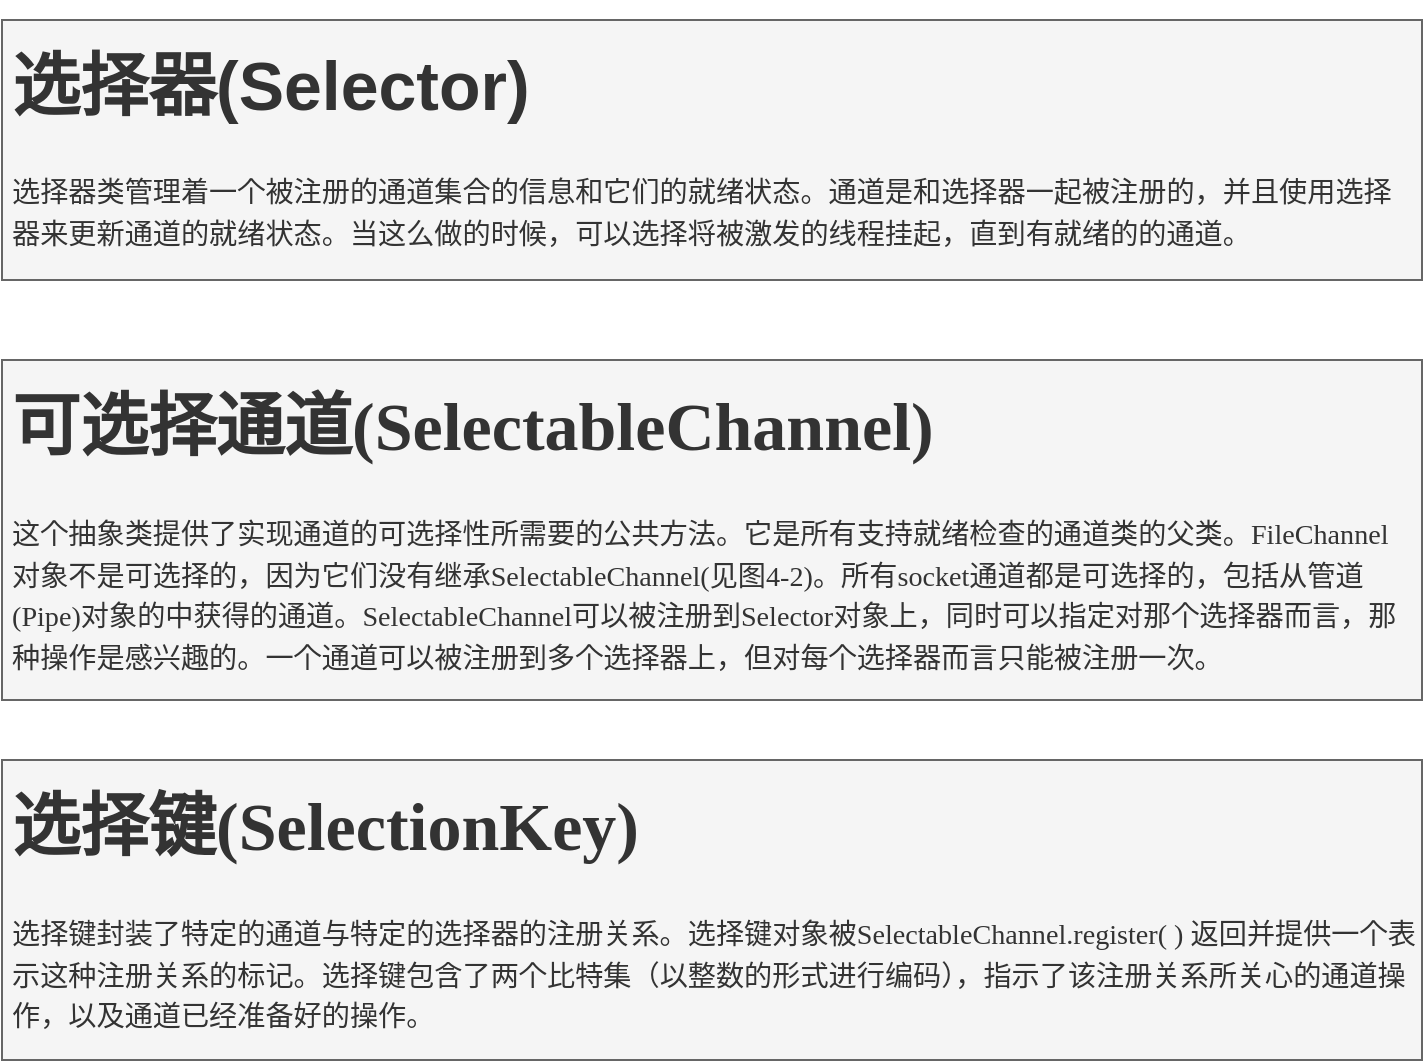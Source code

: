 <mxfile version="12.3.2" type="github" pages="1">
  <diagram id="eWKPQBnvOwOOISXoSHfE" name="Page-1">
    <mxGraphModel dx="1408" dy="725" grid="1" gridSize="10" guides="1" tooltips="1" connect="1" arrows="1" fold="1" page="1" pageScale="1" pageWidth="827" pageHeight="1169" math="0" shadow="0">
      <root>
        <mxCell id="0"/>
        <mxCell id="1" parent="0"/>
        <mxCell id="tpXWtxzMzk-mN9jpiB8L-2" value="&lt;h1&gt;选择器(Selector)&lt;/h1&gt;&lt;div&gt;&lt;span style=&quot;font-size: 10.56pt&quot;&gt;&lt;font face=&quot;宋体&quot;&gt;选择器类管理着一个被注册的通道集合的信息和它们的就绪状态。通道是和选择器一起被注册&lt;/font&gt;&lt;/span&gt;&lt;span style=&quot;font-size: 10.56pt&quot;&gt;&lt;font face=&quot;宋体&quot;&gt;的，并且使用选择器来更新通道的就绪状态。当这么做的时候，可以选择将被激发的线程挂起，直&lt;/font&gt;&lt;/span&gt;&lt;span style=&quot;font-size: 10.56pt&quot;&gt;到有就绪的的通道。&lt;/span&gt;&lt;/div&gt;" style="text;html=1;strokeColor=#666666;fillColor=#f5f5f5;spacing=5;spacingTop=-20;whiteSpace=wrap;overflow=hidden;rounded=0;fontSize=17;fontColor=#333333;" vertex="1" parent="1">
          <mxGeometry x="10" y="430" width="710" height="130" as="geometry"/>
        </mxCell>
        <mxCell id="tpXWtxzMzk-mN9jpiB8L-3" value="&lt;h1&gt;&lt;font face=&quot;黑体&quot;&gt;可选择通道(SelectableChannel)&lt;/font&gt;&lt;/h1&gt;&lt;div&gt;&lt;span style=&quot;font-size: 10.56pt&quot;&gt;&lt;font face=&quot;宋体&quot;&gt;这个抽象类提供了实现通道的可选择性所需要的公共方法。它是所有支持就绪检查的通道类的&lt;/font&gt;&lt;/span&gt;&lt;span style=&quot;font-size: 10.56pt&quot;&gt;&lt;font face=&quot;宋体&quot;&gt;父类。&lt;/font&gt;&lt;/span&gt;&lt;span style=&quot;font-family: &amp;#34;couriernewpsmt&amp;#34; ; font-size: 10.56pt&quot;&gt;&lt;font face=&quot;CourierNewPSMT&quot;&gt;FileChannel&lt;/font&gt;&lt;/span&gt;&lt;span style=&quot;font-size: 10.56pt&quot;&gt;&lt;font face=&quot;宋体&quot;&gt;对象不是可选择的，因为它们没有继承&lt;/font&gt;&lt;/span&gt;&lt;span style=&quot;font-family: &amp;#34;couriernewpsmt&amp;#34; ; font-size: 10.56pt&quot;&gt;&lt;font face=&quot;CourierNewPSMT&quot;&gt;SelectableChannel&lt;/font&gt;&lt;/span&gt;&lt;span style=&quot;font-family: &amp;#34;timesnewromanpsmt&amp;#34; ; font-size: 10.56pt&quot;&gt;&lt;font face=&quot;TimesNewRomanPSMT&quot;&gt;(&lt;/font&gt;&lt;/span&gt;&lt;span style=&quot;font-size: 10.56pt&quot;&gt;&lt;font face=&quot;宋体&quot;&gt;见图&lt;/font&gt;&lt;/span&gt;&lt;span style=&quot;font-family: &amp;#34;timesnewromanpsmt&amp;#34; ; font-size: 10.56pt&quot;&gt;&lt;font face=&quot;TimesNewRomanPSMT&quot;&gt;4-2)&lt;/font&gt;&lt;/span&gt;&lt;span style=&quot;font-size: 10.56pt&quot;&gt;&lt;font face=&quot;宋体&quot;&gt;。&lt;/font&gt;&lt;/span&gt;&lt;span style=&quot;font-size: 10.56pt&quot;&gt;&lt;font face=&quot;宋体&quot;&gt;所有&lt;/font&gt;&lt;/span&gt;&lt;span style=&quot;font-family: &amp;#34;timesnewromanpsmt&amp;#34; ; font-size: 10.56pt&quot;&gt;&lt;font face=&quot;TimesNewRomanPSMT&quot;&gt;socket&lt;/font&gt;&lt;/span&gt;&lt;span style=&quot;font-size: 10.56pt&quot;&gt;&lt;font face=&quot;宋体&quot;&gt;通道都是可选择的，包括从管道&lt;/font&gt;&lt;/span&gt;&lt;span style=&quot;font-family: &amp;#34;timesnewromanpsmt&amp;#34; ; font-size: 10.56pt&quot;&gt;&lt;font face=&quot;TimesNewRomanPSMT&quot;&gt;(Pipe)&lt;/font&gt;&lt;/span&gt;&lt;span style=&quot;font-size: 10.56pt&quot;&gt;&lt;font face=&quot;宋体&quot;&gt;对&lt;/font&gt;&lt;/span&gt;&lt;span style=&quot;font-size: 10.56pt&quot;&gt;&lt;font face=&quot;宋体&quot;&gt;象的中获得的通道。&lt;/font&gt;&lt;/span&gt;&lt;span style=&quot;font-family: &amp;#34;couriernewpsmt&amp;#34; ; font-size: 10.56pt&quot;&gt;&lt;font face=&quot;CourierNewPSMT&quot;&gt;SelectableChannel&lt;/font&gt;&lt;/span&gt;&lt;span style=&quot;font-size: 10.56pt&quot;&gt;&lt;font face=&quot;宋体&quot;&gt;可以被注册到&lt;/font&gt;&lt;/span&gt;&lt;span style=&quot;font-family: &amp;#34;timesnewromanpsmt&amp;#34; ; font-size: 10.56pt&quot;&gt;&lt;font face=&quot;TimesNewRomanPSMT&quot;&gt;Selector&lt;/font&gt;&lt;/span&gt;&lt;span style=&quot;font-size: 10.56pt&quot;&gt;&lt;font face=&quot;宋体&quot;&gt;对象上，同时可以指定对&lt;/font&gt;&lt;/span&gt;&lt;span style=&quot;font-size: 10.56pt&quot;&gt;&lt;font face=&quot;宋体&quot;&gt;那个选择器而言，那种操作是感兴趣的。一个通道可以被注册到多个选择器上，但对每个选择器而&lt;/font&gt;&lt;/span&gt;&lt;span style=&quot;font-size: 10.56pt&quot;&gt;言只能被注册一次。&lt;/span&gt;&lt;/div&gt;" style="text;html=1;strokeColor=#666666;fillColor=#f5f5f5;spacing=5;spacingTop=-20;whiteSpace=wrap;overflow=hidden;rounded=0;fontSize=17;fontColor=#333333;" vertex="1" parent="1">
          <mxGeometry x="10" y="600" width="710" height="170" as="geometry"/>
        </mxCell>
        <mxCell id="tpXWtxzMzk-mN9jpiB8L-4" value="&lt;h1&gt;&lt;font face=&quot;黑体&quot;&gt;选择键(SelectionKey)&lt;/font&gt;&lt;/h1&gt;&lt;div&gt;&lt;span style=&quot;font-size: 10.56pt&quot;&gt;&lt;font face=&quot;宋体&quot;&gt;选择键封装了特定的通道与特定的选择器的注册关系。选择键对象被&lt;/font&gt;&lt;/span&gt;&lt;span style=&quot;font-family: &amp;#34;couriernewpsmt&amp;#34; ; font-size: 10.56pt&quot;&gt;&lt;font face=&quot;CourierNewPSMT&quot;&gt;SelectableChannel.register( ) &lt;/font&gt;&lt;/span&gt;&lt;span style=&quot;font-size: 10.56pt&quot;&gt;&lt;font face=&quot;宋体&quot;&gt;返回并提供一个表示这种注册关系的标记。选择键包含了&lt;/font&gt;&lt;/span&gt;&lt;span style=&quot;font-size: 10.56pt&quot;&gt;&lt;font face=&quot;宋体&quot;&gt;两个比特集（以整数的形式进行编码），指示了该注册关系所关心的通道操作，以及通道已经准备&lt;/font&gt;&lt;/span&gt;&lt;span style=&quot;font-size: 10.56pt&quot;&gt;好的操作。&lt;/span&gt;&lt;/div&gt;" style="text;html=1;strokeColor=#666666;fillColor=#f5f5f5;spacing=5;spacingTop=-20;whiteSpace=wrap;overflow=hidden;rounded=0;fontSize=17;fontColor=#333333;" vertex="1" parent="1">
          <mxGeometry x="10" y="800" width="710" height="150" as="geometry"/>
        </mxCell>
      </root>
    </mxGraphModel>
  </diagram>
</mxfile>
